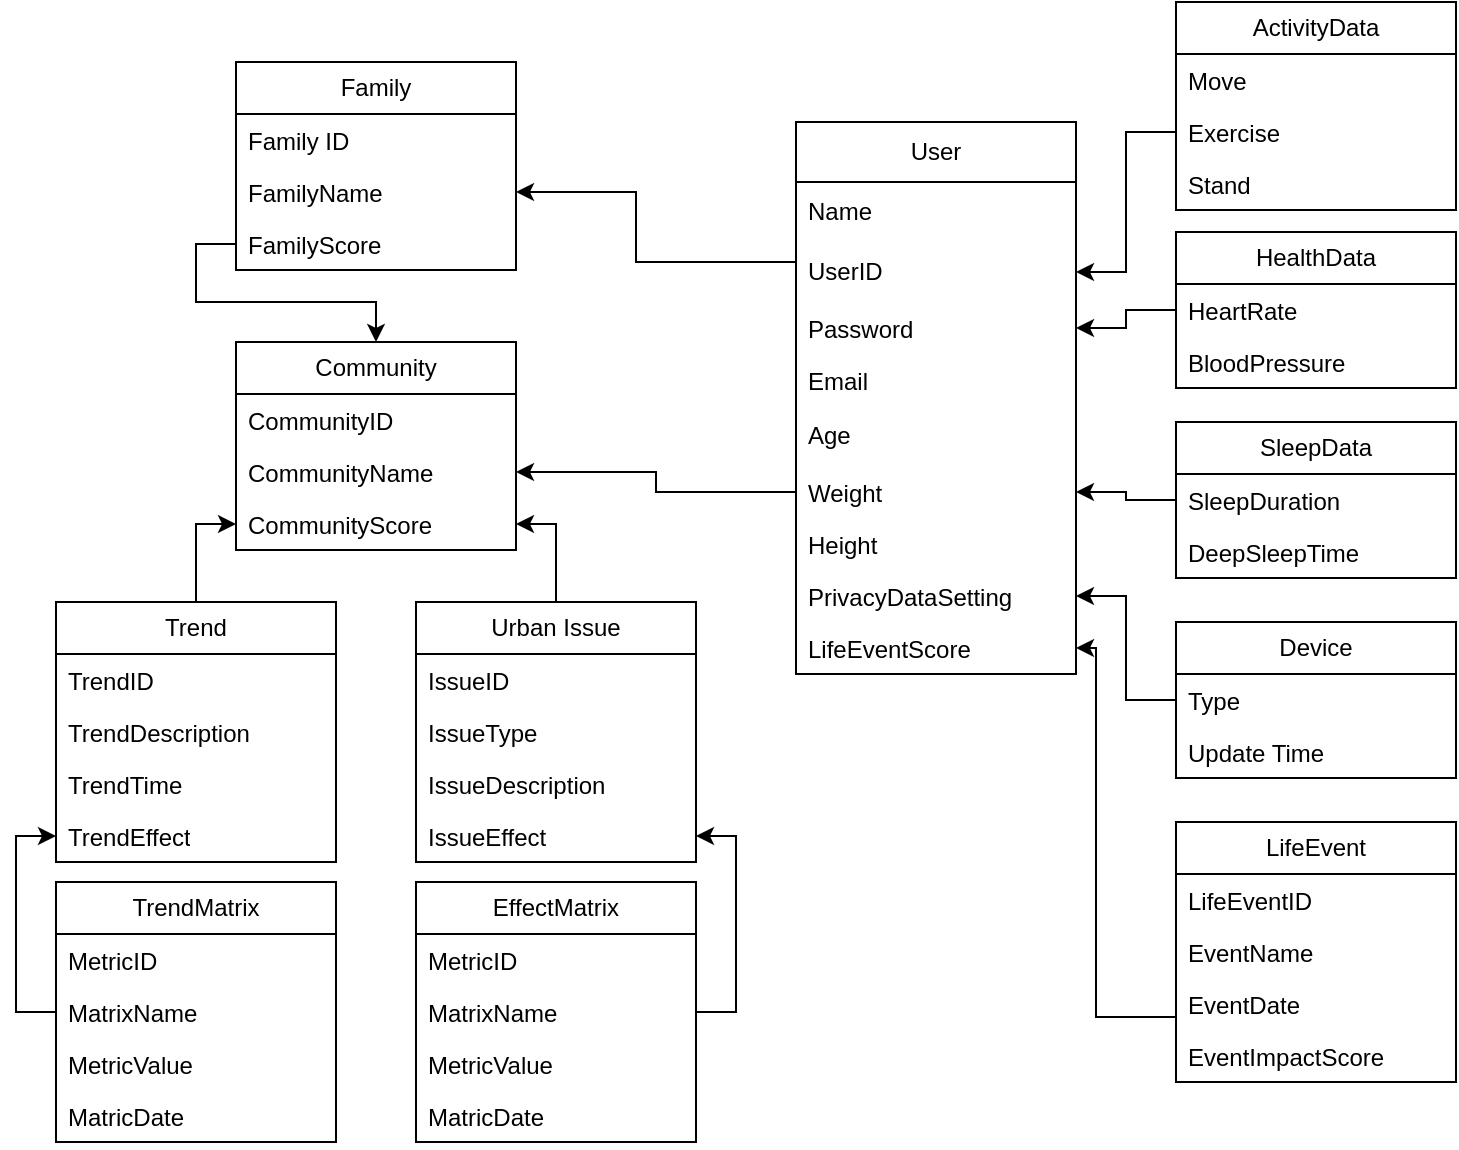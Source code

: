 <mxfile>
    <diagram name="Page-1" id="NK3gaKlPLofOt02yHt58">
        <mxGraphModel dx="816" dy="546" grid="1" gridSize="10" guides="1" tooltips="1" connect="1" arrows="1" fold="1" page="1" pageScale="1" pageWidth="827" pageHeight="1169" math="0" shadow="0">
            <root>
                <mxCell id="0"/>
                <mxCell id="1" parent="0"/>
                <mxCell id="WFmSkY8YknKbxZvXbjkp-1" value="User" style="swimlane;fontStyle=0;childLayout=stackLayout;horizontal=1;startSize=30;horizontalStack=0;resizeParent=1;resizeParentMax=0;resizeLast=0;collapsible=1;marginBottom=0;whiteSpace=wrap;html=1;" parent="1" vertex="1">
                    <mxGeometry x="470" y="100" width="140" height="276" as="geometry"/>
                </mxCell>
                <mxCell id="WFmSkY8YknKbxZvXbjkp-3" value="Name" style="text;strokeColor=none;fillColor=none;align=left;verticalAlign=middle;spacingLeft=4;spacingRight=4;overflow=hidden;points=[[0,0.5],[1,0.5]];portConstraint=eastwest;rotatable=0;whiteSpace=wrap;html=1;" parent="WFmSkY8YknKbxZvXbjkp-1" vertex="1">
                    <mxGeometry y="30" width="140" height="30" as="geometry"/>
                </mxCell>
                <mxCell id="WFmSkY8YknKbxZvXbjkp-2" value="UserID" style="text;strokeColor=none;fillColor=none;align=left;verticalAlign=middle;spacingLeft=4;spacingRight=4;overflow=hidden;points=[[0,0.5],[1,0.5]];portConstraint=eastwest;rotatable=0;whiteSpace=wrap;html=1;" parent="WFmSkY8YknKbxZvXbjkp-1" vertex="1">
                    <mxGeometry y="60" width="140" height="30" as="geometry"/>
                </mxCell>
                <mxCell id="WFmSkY8YknKbxZvXbjkp-6" value="Password" style="text;strokeColor=none;fillColor=none;align=left;verticalAlign=top;spacingLeft=4;spacingRight=4;overflow=hidden;rotatable=0;points=[[0,0.5],[1,0.5]];portConstraint=eastwest;whiteSpace=wrap;html=1;" parent="WFmSkY8YknKbxZvXbjkp-1" vertex="1">
                    <mxGeometry y="90" width="140" height="26" as="geometry"/>
                </mxCell>
                <mxCell id="WFmSkY8YknKbxZvXbjkp-5" value="Email&lt;div&gt;&lt;br&gt;&lt;/div&gt;" style="text;strokeColor=none;fillColor=none;align=left;verticalAlign=top;spacingLeft=4;spacingRight=4;overflow=hidden;rotatable=0;points=[[0,0.5],[1,0.5]];portConstraint=eastwest;whiteSpace=wrap;html=1;" parent="WFmSkY8YknKbxZvXbjkp-1" vertex="1">
                    <mxGeometry y="116" width="140" height="26" as="geometry"/>
                </mxCell>
                <mxCell id="WFmSkY8YknKbxZvXbjkp-4" value="Age" style="text;strokeColor=none;fillColor=none;align=left;verticalAlign=middle;spacingLeft=4;spacingRight=4;overflow=hidden;points=[[0,0.5],[1,0.5]];portConstraint=eastwest;rotatable=0;whiteSpace=wrap;html=1;" parent="WFmSkY8YknKbxZvXbjkp-1" vertex="1">
                    <mxGeometry y="142" width="140" height="30" as="geometry"/>
                </mxCell>
                <mxCell id="pPV0zBQr7wZdPdh7zFYo-9" value="Weight" style="text;strokeColor=none;fillColor=none;align=left;verticalAlign=top;spacingLeft=4;spacingRight=4;overflow=hidden;rotatable=0;points=[[0,0.5],[1,0.5]];portConstraint=eastwest;whiteSpace=wrap;html=1;" parent="WFmSkY8YknKbxZvXbjkp-1" vertex="1">
                    <mxGeometry y="172" width="140" height="26" as="geometry"/>
                </mxCell>
                <mxCell id="pPV0zBQr7wZdPdh7zFYo-10" value="Height" style="text;strokeColor=none;fillColor=none;align=left;verticalAlign=top;spacingLeft=4;spacingRight=4;overflow=hidden;rotatable=0;points=[[0,0.5],[1,0.5]];portConstraint=eastwest;whiteSpace=wrap;html=1;" parent="WFmSkY8YknKbxZvXbjkp-1" vertex="1">
                    <mxGeometry y="198" width="140" height="26" as="geometry"/>
                </mxCell>
                <mxCell id="pPV0zBQr7wZdPdh7zFYo-11" value="PrivacyDataSetting" style="text;strokeColor=none;fillColor=none;align=left;verticalAlign=top;spacingLeft=4;spacingRight=4;overflow=hidden;rotatable=0;points=[[0,0.5],[1,0.5]];portConstraint=eastwest;whiteSpace=wrap;html=1;" parent="WFmSkY8YknKbxZvXbjkp-1" vertex="1">
                    <mxGeometry y="224" width="140" height="26" as="geometry"/>
                </mxCell>
                <mxCell id="pPV0zBQr7wZdPdh7zFYo-53" value="LifeEventScore" style="text;strokeColor=none;fillColor=none;align=left;verticalAlign=top;spacingLeft=4;spacingRight=4;overflow=hidden;rotatable=0;points=[[0,0.5],[1,0.5]];portConstraint=eastwest;whiteSpace=wrap;html=1;" parent="WFmSkY8YknKbxZvXbjkp-1" vertex="1">
                    <mxGeometry y="250" width="140" height="26" as="geometry"/>
                </mxCell>
                <mxCell id="WFmSkY8YknKbxZvXbjkp-7" value="SleepData" style="swimlane;fontStyle=0;childLayout=stackLayout;horizontal=1;startSize=26;fillColor=none;horizontalStack=0;resizeParent=1;resizeParentMax=0;resizeLast=0;collapsible=1;marginBottom=0;whiteSpace=wrap;html=1;" parent="1" vertex="1">
                    <mxGeometry x="660" y="250" width="140" height="78" as="geometry"/>
                </mxCell>
                <mxCell id="WFmSkY8YknKbxZvXbjkp-8" value="SleepDuration" style="text;strokeColor=none;fillColor=none;align=left;verticalAlign=top;spacingLeft=4;spacingRight=4;overflow=hidden;rotatable=0;points=[[0,0.5],[1,0.5]];portConstraint=eastwest;whiteSpace=wrap;html=1;" parent="WFmSkY8YknKbxZvXbjkp-7" vertex="1">
                    <mxGeometry y="26" width="140" height="26" as="geometry"/>
                </mxCell>
                <mxCell id="WFmSkY8YknKbxZvXbjkp-9" value="DeepSleepTime&lt;div&gt;&lt;br&gt;&lt;/div&gt;" style="text;strokeColor=none;fillColor=none;align=left;verticalAlign=top;spacingLeft=4;spacingRight=4;overflow=hidden;rotatable=0;points=[[0,0.5],[1,0.5]];portConstraint=eastwest;whiteSpace=wrap;html=1;" parent="WFmSkY8YknKbxZvXbjkp-7" vertex="1">
                    <mxGeometry y="52" width="140" height="26" as="geometry"/>
                </mxCell>
                <mxCell id="WFmSkY8YknKbxZvXbjkp-12" value="HealthData" style="swimlane;fontStyle=0;childLayout=stackLayout;horizontal=1;startSize=26;fillColor=none;horizontalStack=0;resizeParent=1;resizeParentMax=0;resizeLast=0;collapsible=1;marginBottom=0;whiteSpace=wrap;html=1;" parent="1" vertex="1">
                    <mxGeometry x="660" y="155" width="140" height="78" as="geometry"/>
                </mxCell>
                <mxCell id="WFmSkY8YknKbxZvXbjkp-13" value="HeartRate" style="text;strokeColor=none;fillColor=none;align=left;verticalAlign=top;spacingLeft=4;spacingRight=4;overflow=hidden;rotatable=0;points=[[0,0.5],[1,0.5]];portConstraint=eastwest;whiteSpace=wrap;html=1;" parent="WFmSkY8YknKbxZvXbjkp-12" vertex="1">
                    <mxGeometry y="26" width="140" height="26" as="geometry"/>
                </mxCell>
                <mxCell id="WFmSkY8YknKbxZvXbjkp-14" value="BloodPressure" style="text;strokeColor=none;fillColor=none;align=left;verticalAlign=top;spacingLeft=4;spacingRight=4;overflow=hidden;rotatable=0;points=[[0,0.5],[1,0.5]];portConstraint=eastwest;whiteSpace=wrap;html=1;" parent="WFmSkY8YknKbxZvXbjkp-12" vertex="1">
                    <mxGeometry y="52" width="140" height="26" as="geometry"/>
                </mxCell>
                <mxCell id="WFmSkY8YknKbxZvXbjkp-15" value="ActivityData" style="swimlane;fontStyle=0;childLayout=stackLayout;horizontal=1;startSize=26;fillColor=none;horizontalStack=0;resizeParent=1;resizeParentMax=0;resizeLast=0;collapsible=1;marginBottom=0;whiteSpace=wrap;html=1;" parent="1" vertex="1">
                    <mxGeometry x="660" y="40" width="140" height="104" as="geometry"/>
                </mxCell>
                <mxCell id="WFmSkY8YknKbxZvXbjkp-16" value="Move" style="text;strokeColor=none;fillColor=none;align=left;verticalAlign=top;spacingLeft=4;spacingRight=4;overflow=hidden;rotatable=0;points=[[0,0.5],[1,0.5]];portConstraint=eastwest;whiteSpace=wrap;html=1;" parent="WFmSkY8YknKbxZvXbjkp-15" vertex="1">
                    <mxGeometry y="26" width="140" height="26" as="geometry"/>
                </mxCell>
                <mxCell id="WFmSkY8YknKbxZvXbjkp-18" value="Exercise" style="text;strokeColor=none;fillColor=none;align=left;verticalAlign=top;spacingLeft=4;spacingRight=4;overflow=hidden;rotatable=0;points=[[0,0.5],[1,0.5]];portConstraint=eastwest;whiteSpace=wrap;html=1;" parent="WFmSkY8YknKbxZvXbjkp-15" vertex="1">
                    <mxGeometry y="52" width="140" height="26" as="geometry"/>
                </mxCell>
                <mxCell id="WFmSkY8YknKbxZvXbjkp-17" value="Stand" style="text;strokeColor=none;fillColor=none;align=left;verticalAlign=top;spacingLeft=4;spacingRight=4;overflow=hidden;rotatable=0;points=[[0,0.5],[1,0.5]];portConstraint=eastwest;whiteSpace=wrap;html=1;" parent="WFmSkY8YknKbxZvXbjkp-15" vertex="1">
                    <mxGeometry y="78" width="140" height="26" as="geometry"/>
                </mxCell>
                <mxCell id="pPV0zBQr7wZdPdh7zFYo-5" value="Family" style="swimlane;fontStyle=0;childLayout=stackLayout;horizontal=1;startSize=26;fillColor=none;horizontalStack=0;resizeParent=1;resizeParentMax=0;resizeLast=0;collapsible=1;marginBottom=0;whiteSpace=wrap;html=1;" parent="1" vertex="1">
                    <mxGeometry x="190" y="70" width="140" height="104" as="geometry"/>
                </mxCell>
                <mxCell id="pPV0zBQr7wZdPdh7zFYo-6" value="Family ID" style="text;strokeColor=none;fillColor=none;align=left;verticalAlign=top;spacingLeft=4;spacingRight=4;overflow=hidden;rotatable=0;points=[[0,0.5],[1,0.5]];portConstraint=eastwest;whiteSpace=wrap;html=1;" parent="pPV0zBQr7wZdPdh7zFYo-5" vertex="1">
                    <mxGeometry y="26" width="140" height="26" as="geometry"/>
                </mxCell>
                <mxCell id="pPV0zBQr7wZdPdh7zFYo-7" value="FamilyName" style="text;strokeColor=none;fillColor=none;align=left;verticalAlign=top;spacingLeft=4;spacingRight=4;overflow=hidden;rotatable=0;points=[[0,0.5],[1,0.5]];portConstraint=eastwest;whiteSpace=wrap;html=1;" parent="pPV0zBQr7wZdPdh7zFYo-5" vertex="1">
                    <mxGeometry y="52" width="140" height="26" as="geometry"/>
                </mxCell>
                <mxCell id="pPV0zBQr7wZdPdh7zFYo-8" value="FamilyScore" style="text;strokeColor=none;fillColor=none;align=left;verticalAlign=top;spacingLeft=4;spacingRight=4;overflow=hidden;rotatable=0;points=[[0,0.5],[1,0.5]];portConstraint=eastwest;whiteSpace=wrap;html=1;" parent="pPV0zBQr7wZdPdh7zFYo-5" vertex="1">
                    <mxGeometry y="78" width="140" height="26" as="geometry"/>
                </mxCell>
                <mxCell id="pPV0zBQr7wZdPdh7zFYo-15" value="Device" style="swimlane;fontStyle=0;childLayout=stackLayout;horizontal=1;startSize=26;fillColor=none;horizontalStack=0;resizeParent=1;resizeParentMax=0;resizeLast=0;collapsible=1;marginBottom=0;whiteSpace=wrap;html=1;" parent="1" vertex="1">
                    <mxGeometry x="660" y="350" width="140" height="78" as="geometry"/>
                </mxCell>
                <mxCell id="pPV0zBQr7wZdPdh7zFYo-16" value="Type" style="text;strokeColor=none;fillColor=none;align=left;verticalAlign=top;spacingLeft=4;spacingRight=4;overflow=hidden;rotatable=0;points=[[0,0.5],[1,0.5]];portConstraint=eastwest;whiteSpace=wrap;html=1;" parent="pPV0zBQr7wZdPdh7zFYo-15" vertex="1">
                    <mxGeometry y="26" width="140" height="26" as="geometry"/>
                </mxCell>
                <mxCell id="pPV0zBQr7wZdPdh7zFYo-17" value="Update Time" style="text;strokeColor=none;fillColor=none;align=left;verticalAlign=top;spacingLeft=4;spacingRight=4;overflow=hidden;rotatable=0;points=[[0,0.5],[1,0.5]];portConstraint=eastwest;whiteSpace=wrap;html=1;" parent="pPV0zBQr7wZdPdh7zFYo-15" vertex="1">
                    <mxGeometry y="52" width="140" height="26" as="geometry"/>
                </mxCell>
                <mxCell id="pPV0zBQr7wZdPdh7zFYo-24" style="edgeStyle=orthogonalEdgeStyle;rounded=0;orthogonalLoop=1;jettySize=auto;html=1;exitX=0;exitY=0.5;exitDx=0;exitDy=0;entryX=1;entryY=0.5;entryDx=0;entryDy=0;" parent="1" source="pPV0zBQr7wZdPdh7zFYo-16" target="pPV0zBQr7wZdPdh7zFYo-11" edge="1">
                    <mxGeometry relative="1" as="geometry"/>
                </mxCell>
                <mxCell id="pPV0zBQr7wZdPdh7zFYo-25" style="edgeStyle=orthogonalEdgeStyle;rounded=0;orthogonalLoop=1;jettySize=auto;html=1;exitX=0;exitY=0.5;exitDx=0;exitDy=0;entryX=1;entryY=0.5;entryDx=0;entryDy=0;" parent="1" source="WFmSkY8YknKbxZvXbjkp-8" target="pPV0zBQr7wZdPdh7zFYo-9" edge="1">
                    <mxGeometry relative="1" as="geometry"/>
                </mxCell>
                <mxCell id="pPV0zBQr7wZdPdh7zFYo-26" style="edgeStyle=orthogonalEdgeStyle;rounded=0;orthogonalLoop=1;jettySize=auto;html=1;exitX=0;exitY=0.5;exitDx=0;exitDy=0;entryX=1;entryY=0.5;entryDx=0;entryDy=0;" parent="1" source="WFmSkY8YknKbxZvXbjkp-13" target="WFmSkY8YknKbxZvXbjkp-6" edge="1">
                    <mxGeometry relative="1" as="geometry"/>
                </mxCell>
                <mxCell id="pPV0zBQr7wZdPdh7zFYo-27" style="edgeStyle=orthogonalEdgeStyle;rounded=0;orthogonalLoop=1;jettySize=auto;html=1;exitX=0;exitY=0.5;exitDx=0;exitDy=0;entryX=1;entryY=0.5;entryDx=0;entryDy=0;" parent="1" source="WFmSkY8YknKbxZvXbjkp-18" target="WFmSkY8YknKbxZvXbjkp-2" edge="1">
                    <mxGeometry relative="1" as="geometry"/>
                </mxCell>
                <mxCell id="pPV0zBQr7wZdPdh7zFYo-28" style="edgeStyle=orthogonalEdgeStyle;rounded=0;orthogonalLoop=1;jettySize=auto;html=1;exitX=0;exitY=0.5;exitDx=0;exitDy=0;entryX=1;entryY=0.5;entryDx=0;entryDy=0;" parent="1" source="WFmSkY8YknKbxZvXbjkp-5" target="pPV0zBQr7wZdPdh7zFYo-7" edge="1">
                    <mxGeometry relative="1" as="geometry">
                        <mxPoint x="300" y="140" as="targetPoint"/>
                        <Array as="points">
                            <mxPoint x="470" y="170"/>
                            <mxPoint x="390" y="170"/>
                            <mxPoint x="390" y="135"/>
                        </Array>
                    </mxGeometry>
                </mxCell>
                <mxCell id="pPV0zBQr7wZdPdh7zFYo-29" value="Community" style="swimlane;fontStyle=0;childLayout=stackLayout;horizontal=1;startSize=26;fillColor=none;horizontalStack=0;resizeParent=1;resizeParentMax=0;resizeLast=0;collapsible=1;marginBottom=0;whiteSpace=wrap;html=1;" parent="1" vertex="1">
                    <mxGeometry x="190" y="210" width="140" height="104" as="geometry"/>
                </mxCell>
                <mxCell id="pPV0zBQr7wZdPdh7zFYo-30" value="CommunityID" style="text;strokeColor=none;fillColor=none;align=left;verticalAlign=top;spacingLeft=4;spacingRight=4;overflow=hidden;rotatable=0;points=[[0,0.5],[1,0.5]];portConstraint=eastwest;whiteSpace=wrap;html=1;" parent="pPV0zBQr7wZdPdh7zFYo-29" vertex="1">
                    <mxGeometry y="26" width="140" height="26" as="geometry"/>
                </mxCell>
                <mxCell id="pPV0zBQr7wZdPdh7zFYo-31" value="CommunityName" style="text;strokeColor=none;fillColor=none;align=left;verticalAlign=top;spacingLeft=4;spacingRight=4;overflow=hidden;rotatable=0;points=[[0,0.5],[1,0.5]];portConstraint=eastwest;whiteSpace=wrap;html=1;" parent="pPV0zBQr7wZdPdh7zFYo-29" vertex="1">
                    <mxGeometry y="52" width="140" height="26" as="geometry"/>
                </mxCell>
                <mxCell id="pPV0zBQr7wZdPdh7zFYo-32" value="CommunityScore" style="text;strokeColor=none;fillColor=none;align=left;verticalAlign=top;spacingLeft=4;spacingRight=4;overflow=hidden;rotatable=0;points=[[0,0.5],[1,0.5]];portConstraint=eastwest;whiteSpace=wrap;html=1;" parent="pPV0zBQr7wZdPdh7zFYo-29" vertex="1">
                    <mxGeometry y="78" width="140" height="26" as="geometry"/>
                </mxCell>
                <mxCell id="pPV0zBQr7wZdPdh7zFYo-33" style="edgeStyle=orthogonalEdgeStyle;rounded=0;orthogonalLoop=1;jettySize=auto;html=1;exitX=0;exitY=0.5;exitDx=0;exitDy=0;entryX=0.5;entryY=0;entryDx=0;entryDy=0;" parent="1" source="pPV0zBQr7wZdPdh7zFYo-8" target="pPV0zBQr7wZdPdh7zFYo-29" edge="1">
                    <mxGeometry relative="1" as="geometry">
                        <Array as="points">
                            <mxPoint x="170" y="161"/>
                            <mxPoint x="170" y="190"/>
                            <mxPoint x="260" y="190"/>
                        </Array>
                    </mxGeometry>
                </mxCell>
                <mxCell id="pPV0zBQr7wZdPdh7zFYo-34" style="edgeStyle=orthogonalEdgeStyle;rounded=0;orthogonalLoop=1;jettySize=auto;html=1;exitX=0;exitY=0.5;exitDx=0;exitDy=0;entryX=1;entryY=0.5;entryDx=0;entryDy=0;" parent="1" source="pPV0zBQr7wZdPdh7zFYo-9" target="pPV0zBQr7wZdPdh7zFYo-31" edge="1">
                    <mxGeometry relative="1" as="geometry"/>
                </mxCell>
                <mxCell id="pPV0zBQr7wZdPdh7zFYo-40" style="edgeStyle=orthogonalEdgeStyle;rounded=0;orthogonalLoop=1;jettySize=auto;html=1;exitX=0.5;exitY=0;exitDx=0;exitDy=0;entryX=0;entryY=0.5;entryDx=0;entryDy=0;" parent="1" source="pPV0zBQr7wZdPdh7zFYo-36" target="pPV0zBQr7wZdPdh7zFYo-32" edge="1">
                    <mxGeometry relative="1" as="geometry">
                        <mxPoint x="260" y="360" as="targetPoint"/>
                    </mxGeometry>
                </mxCell>
                <mxCell id="pPV0zBQr7wZdPdh7zFYo-36" value="Trend" style="swimlane;fontStyle=0;childLayout=stackLayout;horizontal=1;startSize=26;fillColor=none;horizontalStack=0;resizeParent=1;resizeParentMax=0;resizeLast=0;collapsible=1;marginBottom=0;whiteSpace=wrap;html=1;" parent="1" vertex="1">
                    <mxGeometry x="100" y="340" width="140" height="130" as="geometry"/>
                </mxCell>
                <mxCell id="pPV0zBQr7wZdPdh7zFYo-37" value="TrendID" style="text;strokeColor=none;fillColor=none;align=left;verticalAlign=top;spacingLeft=4;spacingRight=4;overflow=hidden;rotatable=0;points=[[0,0.5],[1,0.5]];portConstraint=eastwest;whiteSpace=wrap;html=1;" parent="pPV0zBQr7wZdPdh7zFYo-36" vertex="1">
                    <mxGeometry y="26" width="140" height="26" as="geometry"/>
                </mxCell>
                <mxCell id="pPV0zBQr7wZdPdh7zFYo-38" value="TrendDescription" style="text;strokeColor=none;fillColor=none;align=left;verticalAlign=top;spacingLeft=4;spacingRight=4;overflow=hidden;rotatable=0;points=[[0,0.5],[1,0.5]];portConstraint=eastwest;whiteSpace=wrap;html=1;" parent="pPV0zBQr7wZdPdh7zFYo-36" vertex="1">
                    <mxGeometry y="52" width="140" height="26" as="geometry"/>
                </mxCell>
                <mxCell id="pPV0zBQr7wZdPdh7zFYo-48" value="TrendTime" style="text;strokeColor=none;fillColor=none;align=left;verticalAlign=top;spacingLeft=4;spacingRight=4;overflow=hidden;rotatable=0;points=[[0,0.5],[1,0.5]];portConstraint=eastwest;whiteSpace=wrap;html=1;" parent="pPV0zBQr7wZdPdh7zFYo-36" vertex="1">
                    <mxGeometry y="78" width="140" height="26" as="geometry"/>
                </mxCell>
                <mxCell id="pPV0zBQr7wZdPdh7zFYo-47" value="TrendEffect" style="text;strokeColor=none;fillColor=none;align=left;verticalAlign=top;spacingLeft=4;spacingRight=4;overflow=hidden;rotatable=0;points=[[0,0.5],[1,0.5]];portConstraint=eastwest;whiteSpace=wrap;html=1;" parent="pPV0zBQr7wZdPdh7zFYo-36" vertex="1">
                    <mxGeometry y="104" width="140" height="26" as="geometry"/>
                </mxCell>
                <mxCell id="pPV0zBQr7wZdPdh7zFYo-46" style="edgeStyle=orthogonalEdgeStyle;rounded=0;orthogonalLoop=1;jettySize=auto;html=1;exitX=0.5;exitY=0;exitDx=0;exitDy=0;entryX=1;entryY=0.5;entryDx=0;entryDy=0;" parent="1" source="pPV0zBQr7wZdPdh7zFYo-41" target="pPV0zBQr7wZdPdh7zFYo-32" edge="1">
                    <mxGeometry relative="1" as="geometry"/>
                </mxCell>
                <mxCell id="pPV0zBQr7wZdPdh7zFYo-41" value="Urban Issue" style="swimlane;fontStyle=0;childLayout=stackLayout;horizontal=1;startSize=26;fillColor=none;horizontalStack=0;resizeParent=1;resizeParentMax=0;resizeLast=0;collapsible=1;marginBottom=0;whiteSpace=wrap;html=1;" parent="1" vertex="1">
                    <mxGeometry x="280" y="340" width="140" height="130" as="geometry"/>
                </mxCell>
                <mxCell id="pPV0zBQr7wZdPdh7zFYo-42" value="IssueID" style="text;strokeColor=none;fillColor=none;align=left;verticalAlign=top;spacingLeft=4;spacingRight=4;overflow=hidden;rotatable=0;points=[[0,0.5],[1,0.5]];portConstraint=eastwest;whiteSpace=wrap;html=1;" parent="pPV0zBQr7wZdPdh7zFYo-41" vertex="1">
                    <mxGeometry y="26" width="140" height="26" as="geometry"/>
                </mxCell>
                <mxCell id="pPV0zBQr7wZdPdh7zFYo-43" value="IssueType" style="text;strokeColor=none;fillColor=none;align=left;verticalAlign=top;spacingLeft=4;spacingRight=4;overflow=hidden;rotatable=0;points=[[0,0.5],[1,0.5]];portConstraint=eastwest;whiteSpace=wrap;html=1;" parent="pPV0zBQr7wZdPdh7zFYo-41" vertex="1">
                    <mxGeometry y="52" width="140" height="26" as="geometry"/>
                </mxCell>
                <mxCell id="pPV0zBQr7wZdPdh7zFYo-44" value="IssueDescription" style="text;strokeColor=none;fillColor=none;align=left;verticalAlign=top;spacingLeft=4;spacingRight=4;overflow=hidden;rotatable=0;points=[[0,0.5],[1,0.5]];portConstraint=eastwest;whiteSpace=wrap;html=1;" parent="pPV0zBQr7wZdPdh7zFYo-41" vertex="1">
                    <mxGeometry y="78" width="140" height="26" as="geometry"/>
                </mxCell>
                <mxCell id="pPV0zBQr7wZdPdh7zFYo-45" value="IssueEffect" style="text;strokeColor=none;fillColor=none;align=left;verticalAlign=top;spacingLeft=4;spacingRight=4;overflow=hidden;rotatable=0;points=[[0,0.5],[1,0.5]];portConstraint=eastwest;whiteSpace=wrap;html=1;" parent="pPV0zBQr7wZdPdh7zFYo-41" vertex="1">
                    <mxGeometry y="104" width="140" height="26" as="geometry"/>
                </mxCell>
                <mxCell id="pPV0zBQr7wZdPdh7zFYo-55" style="edgeStyle=orthogonalEdgeStyle;rounded=0;orthogonalLoop=1;jettySize=auto;html=1;exitX=0;exitY=0.75;exitDx=0;exitDy=0;entryX=1;entryY=0.5;entryDx=0;entryDy=0;" parent="1" source="pPV0zBQr7wZdPdh7zFYo-49" target="pPV0zBQr7wZdPdh7zFYo-53" edge="1">
                    <mxGeometry relative="1" as="geometry">
                        <Array as="points">
                            <mxPoint x="620" y="548"/>
                            <mxPoint x="620" y="363"/>
                        </Array>
                    </mxGeometry>
                </mxCell>
                <mxCell id="pPV0zBQr7wZdPdh7zFYo-49" value="LifeEvent" style="swimlane;fontStyle=0;childLayout=stackLayout;horizontal=1;startSize=26;fillColor=none;horizontalStack=0;resizeParent=1;resizeParentMax=0;resizeLast=0;collapsible=1;marginBottom=0;whiteSpace=wrap;html=1;" parent="1" vertex="1">
                    <mxGeometry x="660" y="450" width="140" height="130" as="geometry"/>
                </mxCell>
                <mxCell id="pPV0zBQr7wZdPdh7zFYo-50" value="LifeEventID" style="text;strokeColor=none;fillColor=none;align=left;verticalAlign=top;spacingLeft=4;spacingRight=4;overflow=hidden;rotatable=0;points=[[0,0.5],[1,0.5]];portConstraint=eastwest;whiteSpace=wrap;html=1;" parent="pPV0zBQr7wZdPdh7zFYo-49" vertex="1">
                    <mxGeometry y="26" width="140" height="26" as="geometry"/>
                </mxCell>
                <mxCell id="pPV0zBQr7wZdPdh7zFYo-51" value="EventName" style="text;strokeColor=none;fillColor=none;align=left;verticalAlign=top;spacingLeft=4;spacingRight=4;overflow=hidden;rotatable=0;points=[[0,0.5],[1,0.5]];portConstraint=eastwest;whiteSpace=wrap;html=1;" parent="pPV0zBQr7wZdPdh7zFYo-49" vertex="1">
                    <mxGeometry y="52" width="140" height="26" as="geometry"/>
                </mxCell>
                <mxCell id="pPV0zBQr7wZdPdh7zFYo-54" value="EventDate" style="text;strokeColor=none;fillColor=none;align=left;verticalAlign=top;spacingLeft=4;spacingRight=4;overflow=hidden;rotatable=0;points=[[0,0.5],[1,0.5]];portConstraint=eastwest;whiteSpace=wrap;html=1;" parent="pPV0zBQr7wZdPdh7zFYo-49" vertex="1">
                    <mxGeometry y="78" width="140" height="26" as="geometry"/>
                </mxCell>
                <mxCell id="pPV0zBQr7wZdPdh7zFYo-52" value="EventImpactScore" style="text;strokeColor=none;fillColor=none;align=left;verticalAlign=top;spacingLeft=4;spacingRight=4;overflow=hidden;rotatable=0;points=[[0,0.5],[1,0.5]];portConstraint=eastwest;whiteSpace=wrap;html=1;" parent="pPV0zBQr7wZdPdh7zFYo-49" vertex="1">
                    <mxGeometry y="104" width="140" height="26" as="geometry"/>
                </mxCell>
                <mxCell id="pPV0zBQr7wZdPdh7zFYo-60" style="edgeStyle=orthogonalEdgeStyle;rounded=0;orthogonalLoop=1;jettySize=auto;html=1;exitX=0;exitY=0.5;exitDx=0;exitDy=0;entryX=0;entryY=0.5;entryDx=0;entryDy=0;" parent="1" source="pPV0zBQr7wZdPdh7zFYo-56" target="pPV0zBQr7wZdPdh7zFYo-47" edge="1">
                    <mxGeometry relative="1" as="geometry"/>
                </mxCell>
                <mxCell id="pPV0zBQr7wZdPdh7zFYo-61" style="edgeStyle=orthogonalEdgeStyle;rounded=0;orthogonalLoop=1;jettySize=auto;html=1;exitX=1;exitY=0.5;exitDx=0;exitDy=0;entryX=1;entryY=0.5;entryDx=0;entryDy=0;" parent="1" source="SyTeWBXQGpKnDzqbnCyO-3" target="pPV0zBQr7wZdPdh7zFYo-45" edge="1">
                    <mxGeometry relative="1" as="geometry"/>
                </mxCell>
                <mxCell id="pPV0zBQr7wZdPdh7zFYo-56" value="TrendMatrix" style="swimlane;fontStyle=0;childLayout=stackLayout;horizontal=1;startSize=26;fillColor=none;horizontalStack=0;resizeParent=1;resizeParentMax=0;resizeLast=0;collapsible=1;marginBottom=0;whiteSpace=wrap;html=1;" parent="1" vertex="1">
                    <mxGeometry x="100" y="480" width="140" height="130" as="geometry"/>
                </mxCell>
                <mxCell id="pPV0zBQr7wZdPdh7zFYo-57" value="MetricID" style="text;strokeColor=none;fillColor=none;align=left;verticalAlign=top;spacingLeft=4;spacingRight=4;overflow=hidden;rotatable=0;points=[[0,0.5],[1,0.5]];portConstraint=eastwest;whiteSpace=wrap;html=1;" parent="pPV0zBQr7wZdPdh7zFYo-56" vertex="1">
                    <mxGeometry y="26" width="140" height="26" as="geometry"/>
                </mxCell>
                <mxCell id="pPV0zBQr7wZdPdh7zFYo-58" value="MatrixName" style="text;strokeColor=none;fillColor=none;align=left;verticalAlign=top;spacingLeft=4;spacingRight=4;overflow=hidden;rotatable=0;points=[[0,0.5],[1,0.5]];portConstraint=eastwest;whiteSpace=wrap;html=1;" parent="pPV0zBQr7wZdPdh7zFYo-56" vertex="1">
                    <mxGeometry y="52" width="140" height="26" as="geometry"/>
                </mxCell>
                <mxCell id="pPV0zBQr7wZdPdh7zFYo-59" value="MetricValue" style="text;strokeColor=none;fillColor=none;align=left;verticalAlign=top;spacingLeft=4;spacingRight=4;overflow=hidden;rotatable=0;points=[[0,0.5],[1,0.5]];portConstraint=eastwest;whiteSpace=wrap;html=1;" parent="pPV0zBQr7wZdPdh7zFYo-56" vertex="1">
                    <mxGeometry y="78" width="140" height="26" as="geometry"/>
                </mxCell>
                <mxCell id="pPV0zBQr7wZdPdh7zFYo-62" value="MatricDate" style="text;strokeColor=none;fillColor=none;align=left;verticalAlign=top;spacingLeft=4;spacingRight=4;overflow=hidden;rotatable=0;points=[[0,0.5],[1,0.5]];portConstraint=eastwest;whiteSpace=wrap;html=1;" parent="pPV0zBQr7wZdPdh7zFYo-56" vertex="1">
                    <mxGeometry y="104" width="140" height="26" as="geometry"/>
                </mxCell>
                <mxCell id="SyTeWBXQGpKnDzqbnCyO-1" value="EffectMatrix" style="swimlane;fontStyle=0;childLayout=stackLayout;horizontal=1;startSize=26;fillColor=none;horizontalStack=0;resizeParent=1;resizeParentMax=0;resizeLast=0;collapsible=1;marginBottom=0;whiteSpace=wrap;html=1;" parent="1" vertex="1">
                    <mxGeometry x="280" y="480" width="140" height="130" as="geometry"/>
                </mxCell>
                <mxCell id="SyTeWBXQGpKnDzqbnCyO-2" value="MetricID" style="text;strokeColor=none;fillColor=none;align=left;verticalAlign=top;spacingLeft=4;spacingRight=4;overflow=hidden;rotatable=0;points=[[0,0.5],[1,0.5]];portConstraint=eastwest;whiteSpace=wrap;html=1;" parent="SyTeWBXQGpKnDzqbnCyO-1" vertex="1">
                    <mxGeometry y="26" width="140" height="26" as="geometry"/>
                </mxCell>
                <mxCell id="SyTeWBXQGpKnDzqbnCyO-3" value="MatrixName" style="text;strokeColor=none;fillColor=none;align=left;verticalAlign=top;spacingLeft=4;spacingRight=4;overflow=hidden;rotatable=0;points=[[0,0.5],[1,0.5]];portConstraint=eastwest;whiteSpace=wrap;html=1;" parent="SyTeWBXQGpKnDzqbnCyO-1" vertex="1">
                    <mxGeometry y="52" width="140" height="26" as="geometry"/>
                </mxCell>
                <mxCell id="SyTeWBXQGpKnDzqbnCyO-4" value="MetricValue" style="text;strokeColor=none;fillColor=none;align=left;verticalAlign=top;spacingLeft=4;spacingRight=4;overflow=hidden;rotatable=0;points=[[0,0.5],[1,0.5]];portConstraint=eastwest;whiteSpace=wrap;html=1;" parent="SyTeWBXQGpKnDzqbnCyO-1" vertex="1">
                    <mxGeometry y="78" width="140" height="26" as="geometry"/>
                </mxCell>
                <mxCell id="SyTeWBXQGpKnDzqbnCyO-5" value="MatricDate" style="text;strokeColor=none;fillColor=none;align=left;verticalAlign=top;spacingLeft=4;spacingRight=4;overflow=hidden;rotatable=0;points=[[0,0.5],[1,0.5]];portConstraint=eastwest;whiteSpace=wrap;html=1;" parent="SyTeWBXQGpKnDzqbnCyO-1" vertex="1">
                    <mxGeometry y="104" width="140" height="26" as="geometry"/>
                </mxCell>
            </root>
        </mxGraphModel>
    </diagram>
</mxfile>